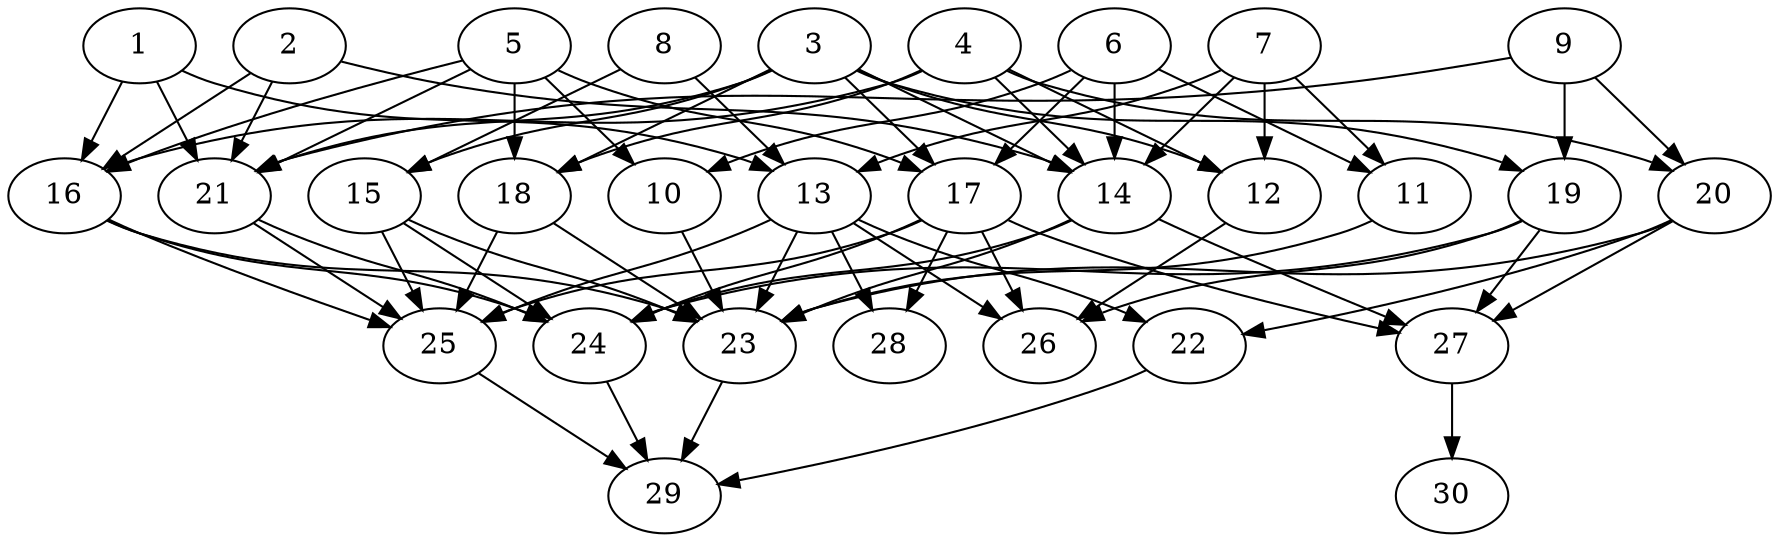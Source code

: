 // DAG automatically generated by daggen at Thu Oct  3 14:04:17 2019
// ./daggen --dot -n 30 --ccr 0.5 --fat 0.7 --regular 0.7 --density 0.6 --mindata 5242880 --maxdata 52428800 
digraph G {
  1 [size="29454336", alpha="0.10", expect_size="14727168"] 
  1 -> 13 [size ="14727168"]
  1 -> 16 [size ="14727168"]
  1 -> 21 [size ="14727168"]
  2 [size="90640384", alpha="0.02", expect_size="45320192"] 
  2 -> 14 [size ="45320192"]
  2 -> 16 [size ="45320192"]
  2 -> 21 [size ="45320192"]
  3 [size="52899840", alpha="0.14", expect_size="26449920"] 
  3 -> 12 [size ="26449920"]
  3 -> 14 [size ="26449920"]
  3 -> 15 [size ="26449920"]
  3 -> 17 [size ="26449920"]
  3 -> 18 [size ="26449920"]
  3 -> 19 [size ="26449920"]
  3 -> 21 [size ="26449920"]
  4 [size="48431104", alpha="0.19", expect_size="24215552"] 
  4 -> 12 [size ="24215552"]
  4 -> 14 [size ="24215552"]
  4 -> 16 [size ="24215552"]
  4 -> 18 [size ="24215552"]
  4 -> 20 [size ="24215552"]
  5 [size="49661952", alpha="0.13", expect_size="24830976"] 
  5 -> 10 [size ="24830976"]
  5 -> 16 [size ="24830976"]
  5 -> 17 [size ="24830976"]
  5 -> 18 [size ="24830976"]
  5 -> 21 [size ="24830976"]
  6 [size="66207744", alpha="0.05", expect_size="33103872"] 
  6 -> 10 [size ="33103872"]
  6 -> 11 [size ="33103872"]
  6 -> 14 [size ="33103872"]
  6 -> 17 [size ="33103872"]
  7 [size="54867968", alpha="0.10", expect_size="27433984"] 
  7 -> 11 [size ="27433984"]
  7 -> 12 [size ="27433984"]
  7 -> 13 [size ="27433984"]
  7 -> 14 [size ="27433984"]
  8 [size="95627264", alpha="0.17", expect_size="47813632"] 
  8 -> 13 [size ="47813632"]
  8 -> 15 [size ="47813632"]
  9 [size="14989312", alpha="0.12", expect_size="7494656"] 
  9 -> 19 [size ="7494656"]
  9 -> 20 [size ="7494656"]
  9 -> 21 [size ="7494656"]
  10 [size="46958592", alpha="0.15", expect_size="23479296"] 
  10 -> 23 [size ="23479296"]
  11 [size="103266304", alpha="0.03", expect_size="51633152"] 
  11 -> 23 [size ="51633152"]
  12 [size="57647104", alpha="0.01", expect_size="28823552"] 
  12 -> 26 [size ="28823552"]
  13 [size="68083712", alpha="0.10", expect_size="34041856"] 
  13 -> 22 [size ="34041856"]
  13 -> 23 [size ="34041856"]
  13 -> 25 [size ="34041856"]
  13 -> 26 [size ="34041856"]
  13 -> 28 [size ="34041856"]
  14 [size="37773312", alpha="0.03", expect_size="18886656"] 
  14 -> 23 [size ="18886656"]
  14 -> 24 [size ="18886656"]
  14 -> 27 [size ="18886656"]
  15 [size="35299328", alpha="0.18", expect_size="17649664"] 
  15 -> 23 [size ="17649664"]
  15 -> 24 [size ="17649664"]
  15 -> 25 [size ="17649664"]
  16 [size="94412800", alpha="0.16", expect_size="47206400"] 
  16 -> 23 [size ="47206400"]
  16 -> 24 [size ="47206400"]
  16 -> 25 [size ="47206400"]
  17 [size="22087680", alpha="0.09", expect_size="11043840"] 
  17 -> 24 [size ="11043840"]
  17 -> 25 [size ="11043840"]
  17 -> 26 [size ="11043840"]
  17 -> 27 [size ="11043840"]
  17 -> 28 [size ="11043840"]
  18 [size="67225600", alpha="0.04", expect_size="33612800"] 
  18 -> 23 [size ="33612800"]
  18 -> 25 [size ="33612800"]
  19 [size="52379648", alpha="0.08", expect_size="26189824"] 
  19 -> 24 [size ="26189824"]
  19 -> 26 [size ="26189824"]
  19 -> 27 [size ="26189824"]
  20 [size="14745600", alpha="0.09", expect_size="7372800"] 
  20 -> 22 [size ="7372800"]
  20 -> 23 [size ="7372800"]
  20 -> 27 [size ="7372800"]
  21 [size="86726656", alpha="0.14", expect_size="43363328"] 
  21 -> 24 [size ="43363328"]
  21 -> 25 [size ="43363328"]
  22 [size="98670592", alpha="0.16", expect_size="49335296"] 
  22 -> 29 [size ="49335296"]
  23 [size="10612736", alpha="0.07", expect_size="5306368"] 
  23 -> 29 [size ="5306368"]
  24 [size="55875584", alpha="0.06", expect_size="27937792"] 
  24 -> 29 [size ="27937792"]
  25 [size="71892992", alpha="0.14", expect_size="35946496"] 
  25 -> 29 [size ="35946496"]
  26 [size="61493248", alpha="0.13", expect_size="30746624"] 
  27 [size="41852928", alpha="0.02", expect_size="20926464"] 
  27 -> 30 [size ="20926464"]
  28 [size="85028864", alpha="0.09", expect_size="42514432"] 
  29 [size="103264256", alpha="0.16", expect_size="51632128"] 
  30 [size="46108672", alpha="0.12", expect_size="23054336"] 
}
